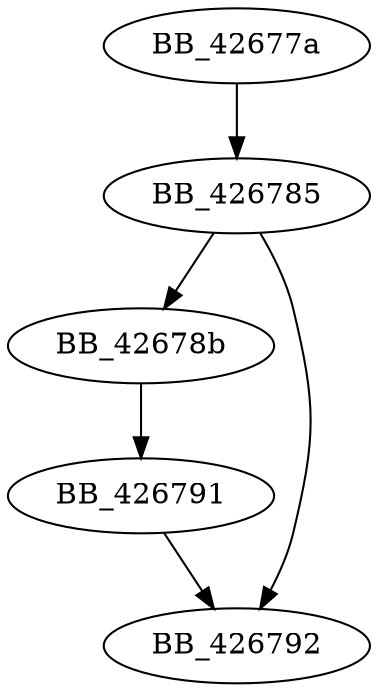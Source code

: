 DiGraph sub_42677A{
BB_42677a->BB_426785
BB_426785->BB_42678b
BB_426785->BB_426792
BB_42678b->BB_426791
BB_426791->BB_426792
}
